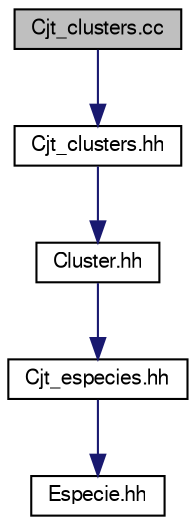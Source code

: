 digraph "Cjt_clusters.cc"
{
 // LATEX_PDF_SIZE
  edge [fontname="FreeSans",fontsize="10",labelfontname="FreeSans",labelfontsize="10"];
  node [fontname="FreeSans",fontsize="10",shape=record];
  Node1 [label="Cjt_clusters.cc",height=0.2,width=0.4,color="black", fillcolor="grey75", style="filled", fontcolor="black",tooltip=" "];
  Node1 -> Node2 [color="midnightblue",fontsize="10",style="solid",fontname="FreeSans"];
  Node2 [label="Cjt_clusters.hh",height=0.2,width=0.4,color="black", fillcolor="white", style="filled",URL="$_cjt__clusters_8hh.html",tooltip="Especificació de la classe Cjt_clusters"];
  Node2 -> Node3 [color="midnightblue",fontsize="10",style="solid",fontname="FreeSans"];
  Node3 [label="Cluster.hh",height=0.2,width=0.4,color="black", fillcolor="white", style="filled",URL="$_cluster_8hh.html",tooltip="Especificació de la classe Cluster"];
  Node3 -> Node4 [color="midnightblue",fontsize="10",style="solid",fontname="FreeSans"];
  Node4 [label="Cjt_especies.hh",height=0.2,width=0.4,color="black", fillcolor="white", style="filled",URL="$_cjt__especies_8hh.html",tooltip="Especificació de la classe Cjt_especies"];
  Node4 -> Node5 [color="midnightblue",fontsize="10",style="solid",fontname="FreeSans"];
  Node5 [label="Especie.hh",height=0.2,width=0.4,color="black", fillcolor="white", style="filled",URL="$_especie_8hh.html",tooltip="Especificació de la classe Especie"];
}
